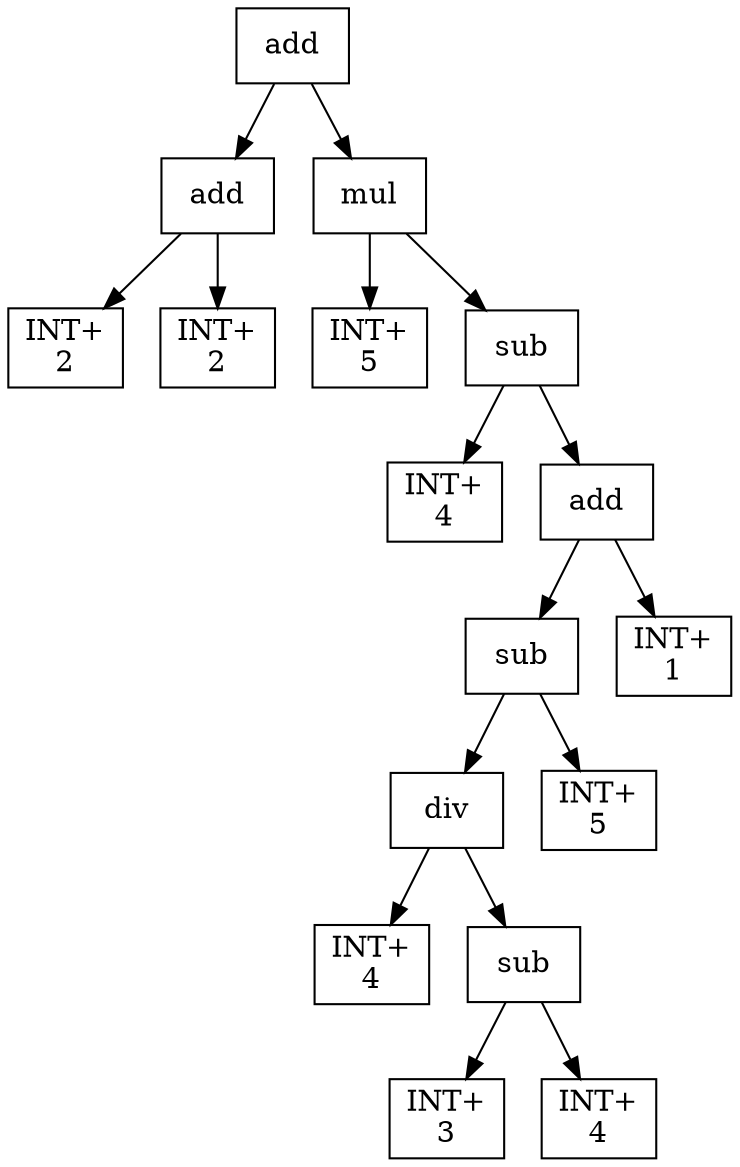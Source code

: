 digraph expr {
  node [shape=box];
  n1 [label="add"];
  n2 [label="add"];
  n3 [label="INT+\n2"];
  n4 [label="INT+\n2"];
  n2 -> n3;
  n2 -> n4;
  n5 [label="mul"];
  n6 [label="INT+\n5"];
  n7 [label="sub"];
  n8 [label="INT+\n4"];
  n9 [label="add"];
  n10 [label="sub"];
  n11 [label="div"];
  n12 [label="INT+\n4"];
  n13 [label="sub"];
  n14 [label="INT+\n3"];
  n15 [label="INT+\n4"];
  n13 -> n14;
  n13 -> n15;
  n11 -> n12;
  n11 -> n13;
  n16 [label="INT+\n5"];
  n10 -> n11;
  n10 -> n16;
  n17 [label="INT+\n1"];
  n9 -> n10;
  n9 -> n17;
  n7 -> n8;
  n7 -> n9;
  n5 -> n6;
  n5 -> n7;
  n1 -> n2;
  n1 -> n5;
}